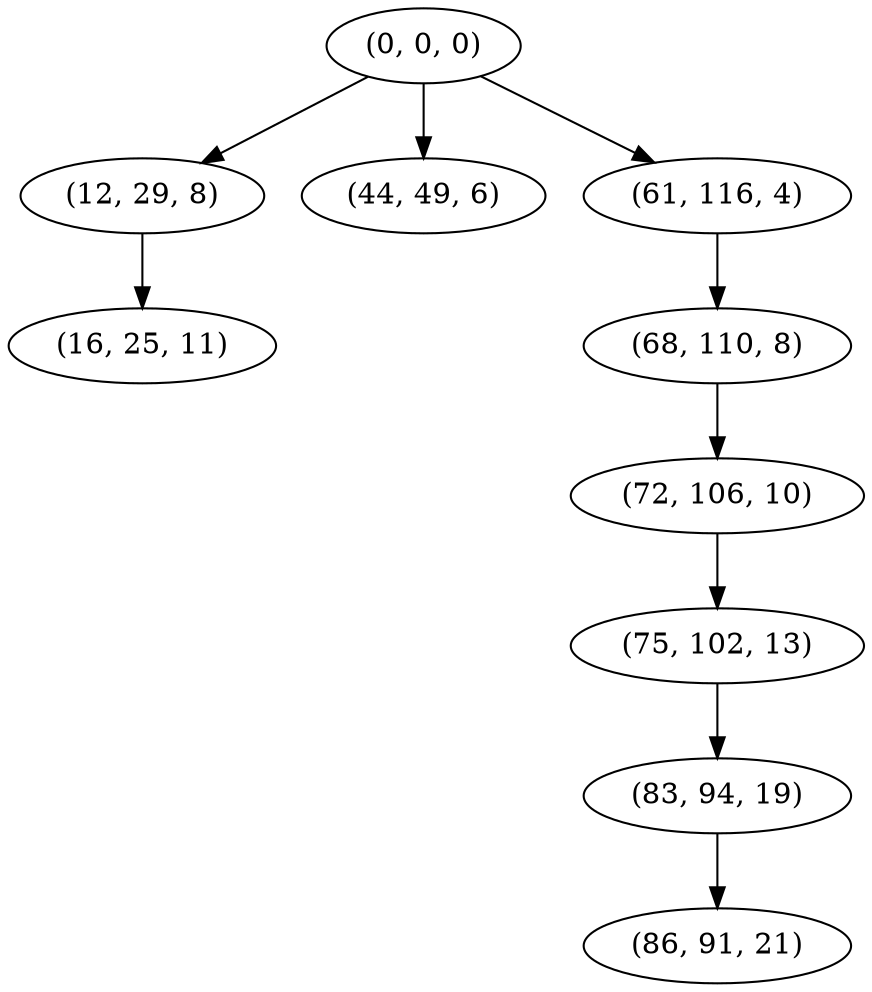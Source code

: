 digraph tree {
    "(0, 0, 0)";
    "(12, 29, 8)";
    "(16, 25, 11)";
    "(44, 49, 6)";
    "(61, 116, 4)";
    "(68, 110, 8)";
    "(72, 106, 10)";
    "(75, 102, 13)";
    "(83, 94, 19)";
    "(86, 91, 21)";
    "(0, 0, 0)" -> "(12, 29, 8)";
    "(0, 0, 0)" -> "(44, 49, 6)";
    "(0, 0, 0)" -> "(61, 116, 4)";
    "(12, 29, 8)" -> "(16, 25, 11)";
    "(61, 116, 4)" -> "(68, 110, 8)";
    "(68, 110, 8)" -> "(72, 106, 10)";
    "(72, 106, 10)" -> "(75, 102, 13)";
    "(75, 102, 13)" -> "(83, 94, 19)";
    "(83, 94, 19)" -> "(86, 91, 21)";
}
